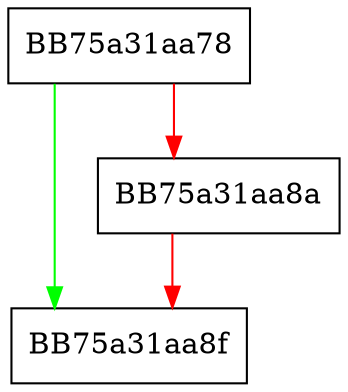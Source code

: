 digraph isMatching {
  node [shape="box"];
  graph [splines=ortho];
  BB75a31aa78 -> BB75a31aa8f [color="green"];
  BB75a31aa78 -> BB75a31aa8a [color="red"];
  BB75a31aa8a -> BB75a31aa8f [color="red"];
}
